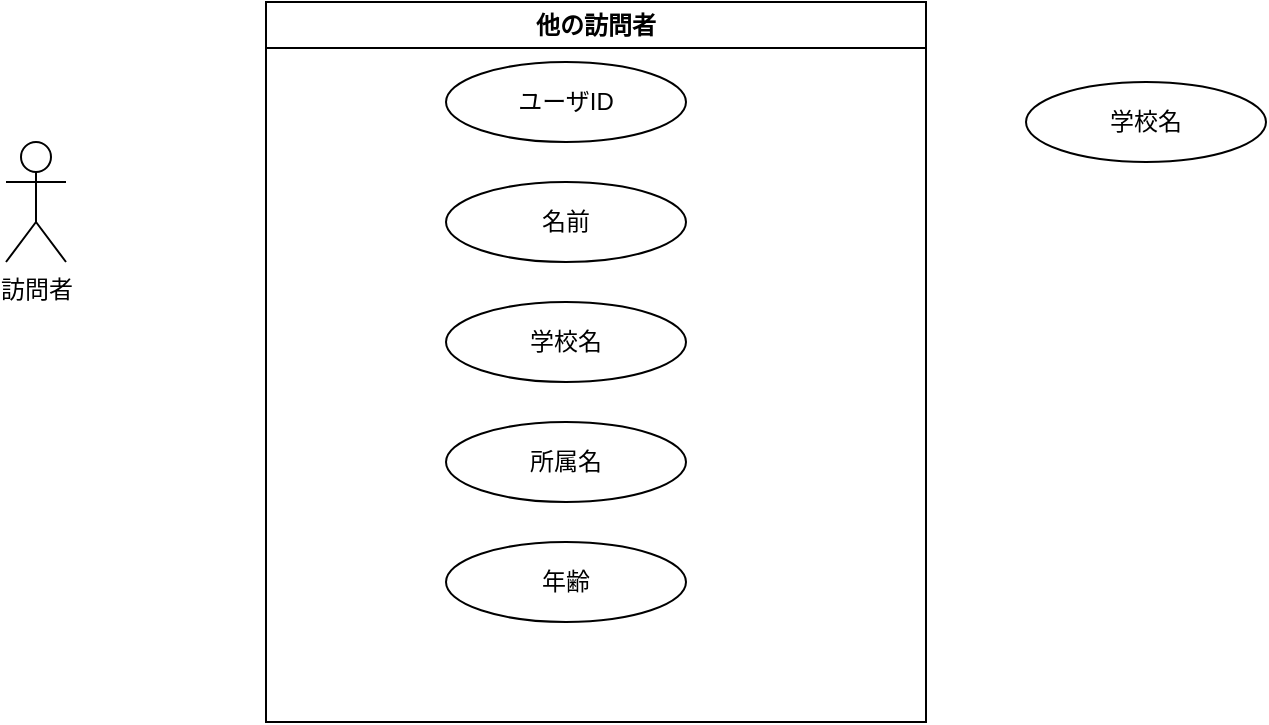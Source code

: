<mxfile>
    <diagram id="5DAc6Cl4n0stvR-f9cc4" name="ページ1">
        <mxGraphModel dx="574" dy="419" grid="1" gridSize="10" guides="1" tooltips="1" connect="1" arrows="1" fold="1" page="1" pageScale="1" pageWidth="827" pageHeight="1169" math="0" shadow="0">
            <root>
                <mxCell id="0"/>
                <mxCell id="1" parent="0"/>
                <mxCell id="2" value="訪問者" style="shape=umlActor;verticalLabelPosition=bottom;verticalAlign=top;html=1;" vertex="1" parent="1">
                    <mxGeometry x="50" y="140" width="30" height="60" as="geometry"/>
                </mxCell>
                <mxCell id="3" value="他の訪問者" style="swimlane;whiteSpace=wrap;html=1;" vertex="1" parent="1">
                    <mxGeometry x="180" y="70" width="330" height="360" as="geometry"/>
                </mxCell>
                <mxCell id="9" value="ユーザID" style="ellipse;whiteSpace=wrap;html=1;" vertex="1" parent="3">
                    <mxGeometry x="90" y="30" width="120" height="40" as="geometry"/>
                </mxCell>
                <mxCell id="10" value="名前" style="ellipse;whiteSpace=wrap;html=1;" vertex="1" parent="3">
                    <mxGeometry x="90" y="90" width="120" height="40" as="geometry"/>
                </mxCell>
                <mxCell id="14" value="学校名" style="ellipse;whiteSpace=wrap;html=1;" vertex="1" parent="3">
                    <mxGeometry x="90" y="150" width="120" height="40" as="geometry"/>
                </mxCell>
                <mxCell id="19" value="所属名" style="ellipse;whiteSpace=wrap;html=1;" vertex="1" parent="3">
                    <mxGeometry x="90" y="210" width="120" height="40" as="geometry"/>
                </mxCell>
                <mxCell id="20" value="年齢" style="ellipse;whiteSpace=wrap;html=1;" vertex="1" parent="3">
                    <mxGeometry x="90" y="270" width="120" height="40" as="geometry"/>
                </mxCell>
                <mxCell id="21" value="学校名" style="ellipse;whiteSpace=wrap;html=1;" vertex="1" parent="1">
                    <mxGeometry x="560" y="110" width="120" height="40" as="geometry"/>
                </mxCell>
            </root>
        </mxGraphModel>
    </diagram>
</mxfile>